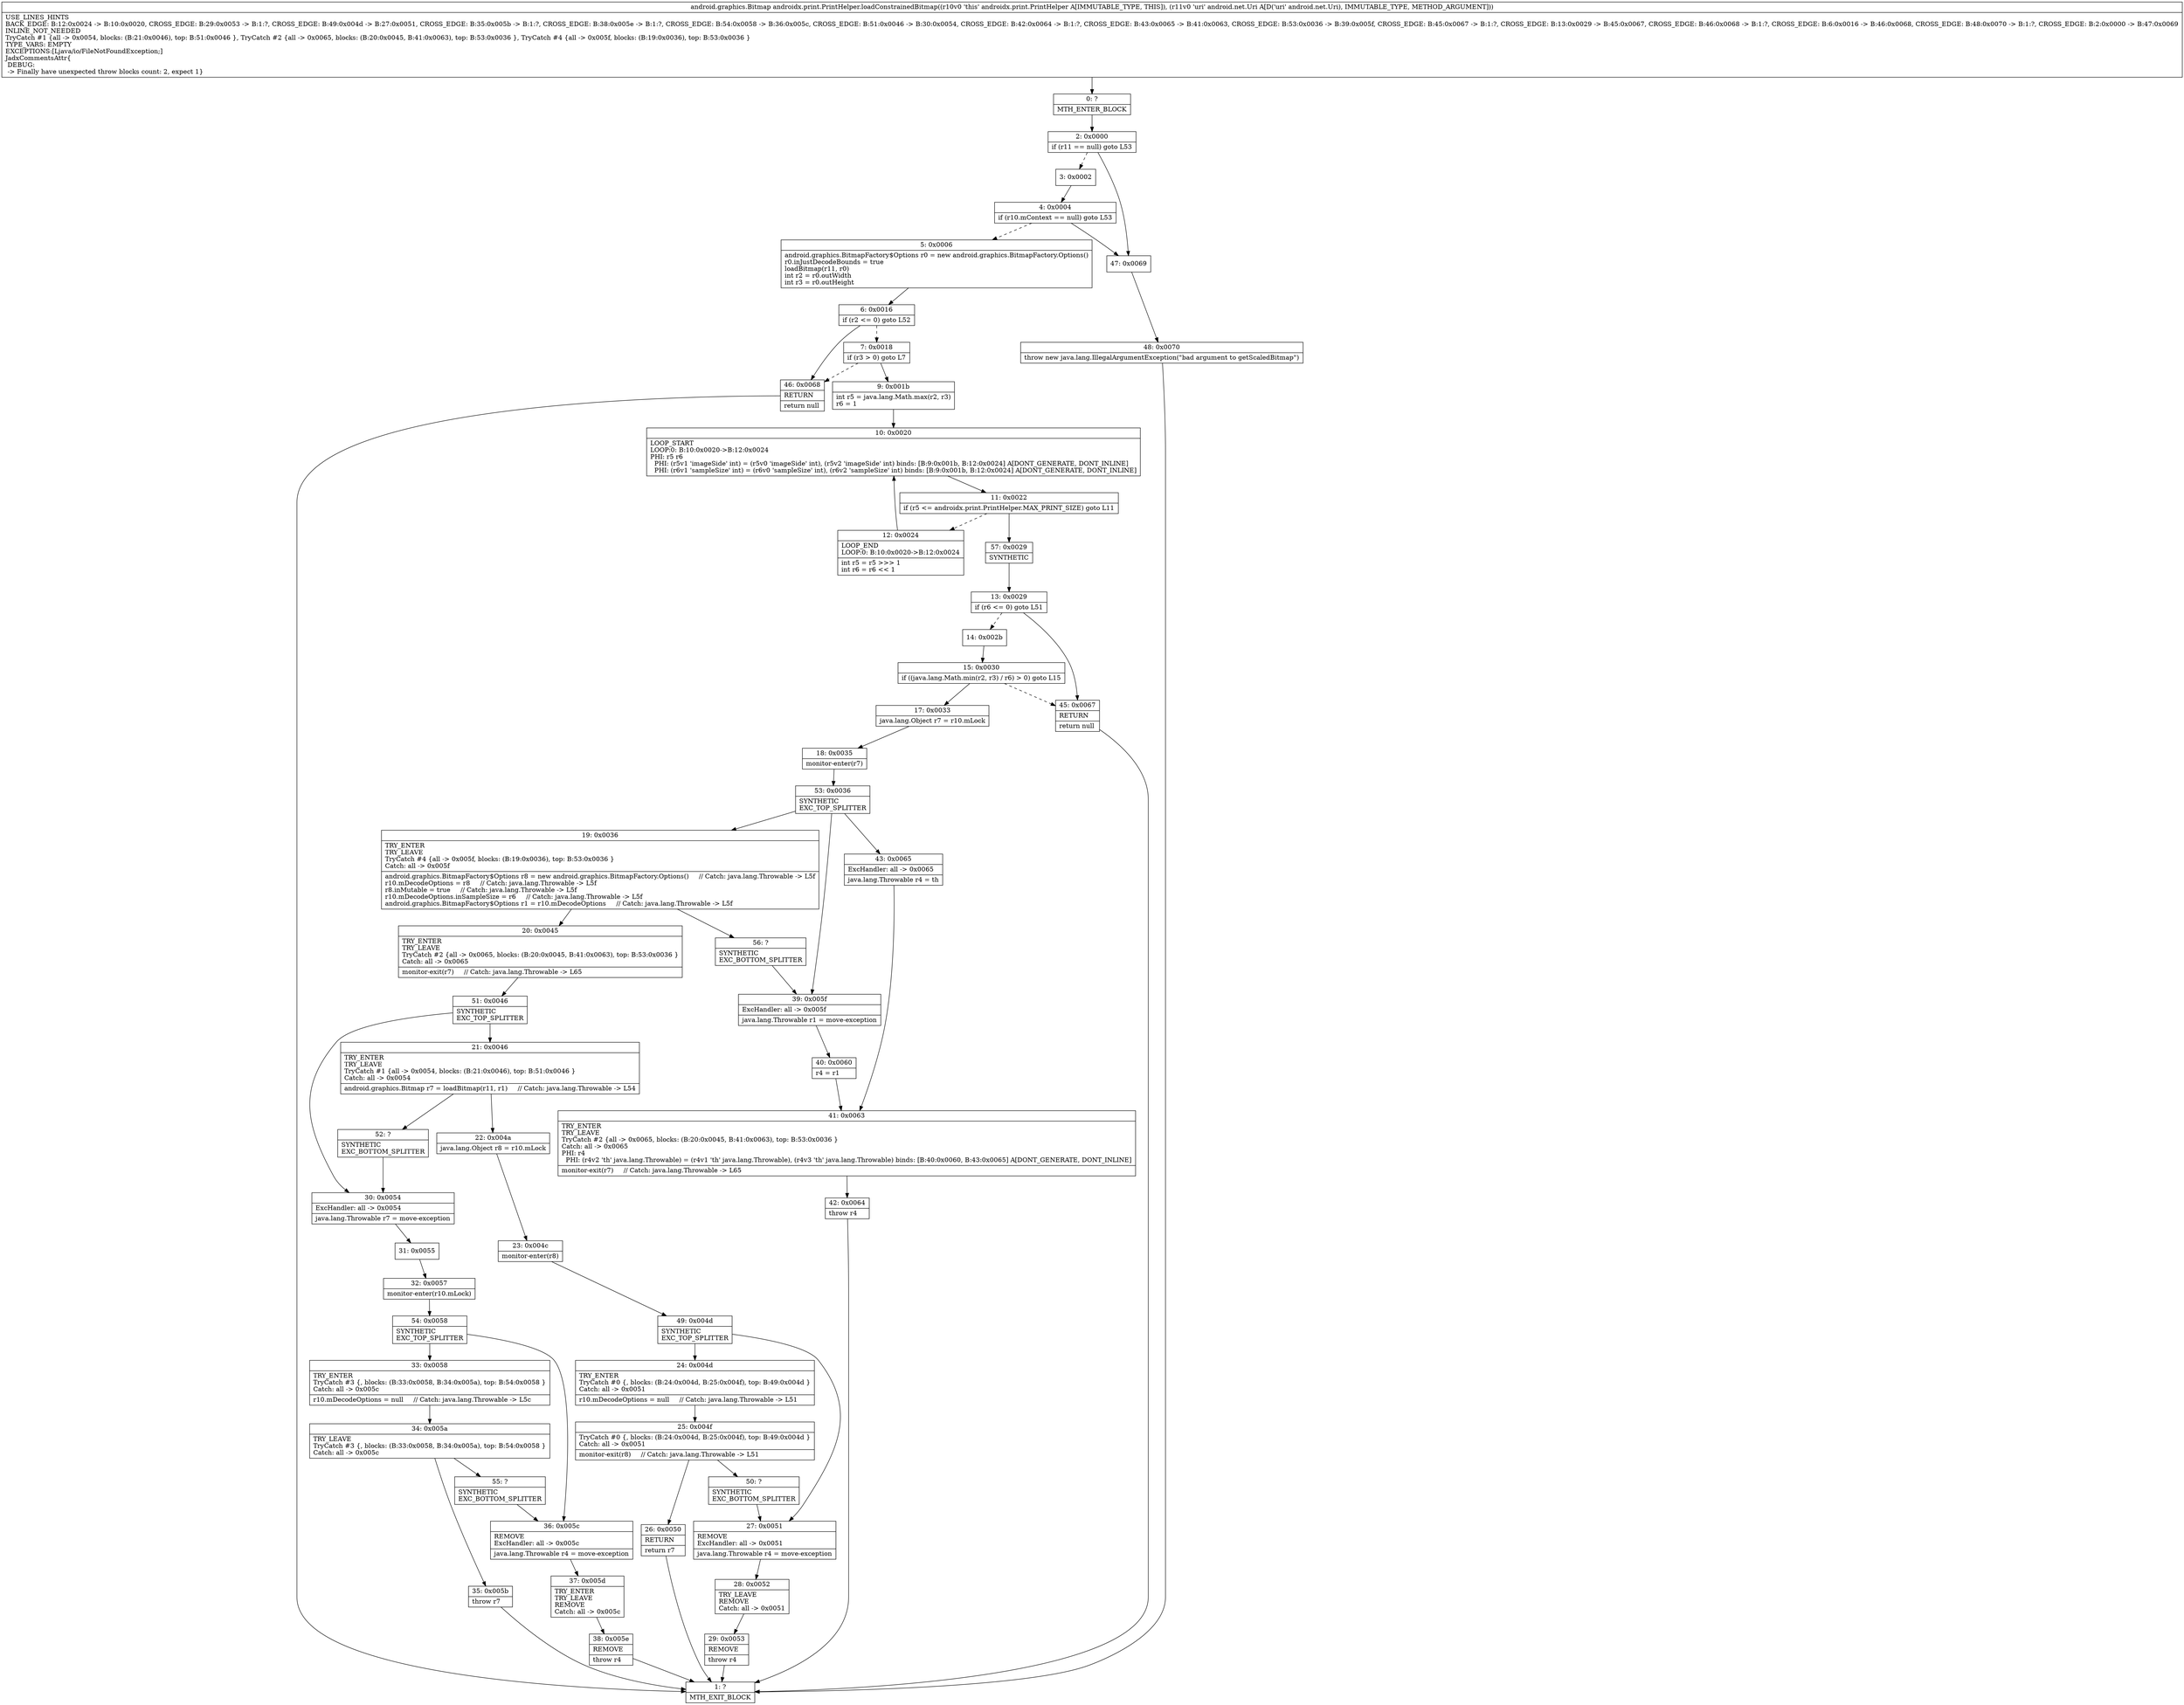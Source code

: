 digraph "CFG forandroidx.print.PrintHelper.loadConstrainedBitmap(Landroid\/net\/Uri;)Landroid\/graphics\/Bitmap;" {
Node_0 [shape=record,label="{0\:\ ?|MTH_ENTER_BLOCK\l}"];
Node_2 [shape=record,label="{2\:\ 0x0000|if (r11 == null) goto L53\l}"];
Node_3 [shape=record,label="{3\:\ 0x0002}"];
Node_4 [shape=record,label="{4\:\ 0x0004|if (r10.mContext == null) goto L53\l}"];
Node_5 [shape=record,label="{5\:\ 0x0006|android.graphics.BitmapFactory$Options r0 = new android.graphics.BitmapFactory.Options()\lr0.inJustDecodeBounds = true\lloadBitmap(r11, r0)\lint r2 = r0.outWidth\lint r3 = r0.outHeight\l}"];
Node_6 [shape=record,label="{6\:\ 0x0016|if (r2 \<= 0) goto L52\l}"];
Node_7 [shape=record,label="{7\:\ 0x0018|if (r3 \> 0) goto L7\l}"];
Node_9 [shape=record,label="{9\:\ 0x001b|int r5 = java.lang.Math.max(r2, r3)\lr6 = 1\l}"];
Node_10 [shape=record,label="{10\:\ 0x0020|LOOP_START\lLOOP:0: B:10:0x0020\-\>B:12:0x0024\lPHI: r5 r6 \l  PHI: (r5v1 'imageSide' int) = (r5v0 'imageSide' int), (r5v2 'imageSide' int) binds: [B:9:0x001b, B:12:0x0024] A[DONT_GENERATE, DONT_INLINE]\l  PHI: (r6v1 'sampleSize' int) = (r6v0 'sampleSize' int), (r6v2 'sampleSize' int) binds: [B:9:0x001b, B:12:0x0024] A[DONT_GENERATE, DONT_INLINE]\l}"];
Node_11 [shape=record,label="{11\:\ 0x0022|if (r5 \<= androidx.print.PrintHelper.MAX_PRINT_SIZE) goto L11\l}"];
Node_12 [shape=record,label="{12\:\ 0x0024|LOOP_END\lLOOP:0: B:10:0x0020\-\>B:12:0x0024\l|int r5 = r5 \>\>\> 1\lint r6 = r6 \<\< 1\l}"];
Node_57 [shape=record,label="{57\:\ 0x0029|SYNTHETIC\l}"];
Node_13 [shape=record,label="{13\:\ 0x0029|if (r6 \<= 0) goto L51\l}"];
Node_14 [shape=record,label="{14\:\ 0x002b}"];
Node_15 [shape=record,label="{15\:\ 0x0030|if ((java.lang.Math.min(r2, r3) \/ r6) \> 0) goto L15\l}"];
Node_17 [shape=record,label="{17\:\ 0x0033|java.lang.Object r7 = r10.mLock\l}"];
Node_18 [shape=record,label="{18\:\ 0x0035|monitor\-enter(r7)\l}"];
Node_53 [shape=record,label="{53\:\ 0x0036|SYNTHETIC\lEXC_TOP_SPLITTER\l}"];
Node_19 [shape=record,label="{19\:\ 0x0036|TRY_ENTER\lTRY_LEAVE\lTryCatch #4 \{all \-\> 0x005f, blocks: (B:19:0x0036), top: B:53:0x0036 \}\lCatch: all \-\> 0x005f\l|android.graphics.BitmapFactory$Options r8 = new android.graphics.BitmapFactory.Options()     \/\/ Catch: java.lang.Throwable \-\> L5f\lr10.mDecodeOptions = r8     \/\/ Catch: java.lang.Throwable \-\> L5f\lr8.inMutable = true     \/\/ Catch: java.lang.Throwable \-\> L5f\lr10.mDecodeOptions.inSampleSize = r6     \/\/ Catch: java.lang.Throwable \-\> L5f\landroid.graphics.BitmapFactory$Options r1 = r10.mDecodeOptions     \/\/ Catch: java.lang.Throwable \-\> L5f\l}"];
Node_20 [shape=record,label="{20\:\ 0x0045|TRY_ENTER\lTRY_LEAVE\lTryCatch #2 \{all \-\> 0x0065, blocks: (B:20:0x0045, B:41:0x0063), top: B:53:0x0036 \}\lCatch: all \-\> 0x0065\l|monitor\-exit(r7)     \/\/ Catch: java.lang.Throwable \-\> L65\l}"];
Node_51 [shape=record,label="{51\:\ 0x0046|SYNTHETIC\lEXC_TOP_SPLITTER\l}"];
Node_21 [shape=record,label="{21\:\ 0x0046|TRY_ENTER\lTRY_LEAVE\lTryCatch #1 \{all \-\> 0x0054, blocks: (B:21:0x0046), top: B:51:0x0046 \}\lCatch: all \-\> 0x0054\l|android.graphics.Bitmap r7 = loadBitmap(r11, r1)     \/\/ Catch: java.lang.Throwable \-\> L54\l}"];
Node_22 [shape=record,label="{22\:\ 0x004a|java.lang.Object r8 = r10.mLock\l}"];
Node_23 [shape=record,label="{23\:\ 0x004c|monitor\-enter(r8)\l}"];
Node_49 [shape=record,label="{49\:\ 0x004d|SYNTHETIC\lEXC_TOP_SPLITTER\l}"];
Node_24 [shape=record,label="{24\:\ 0x004d|TRY_ENTER\lTryCatch #0 \{, blocks: (B:24:0x004d, B:25:0x004f), top: B:49:0x004d \}\lCatch: all \-\> 0x0051\l|r10.mDecodeOptions = null     \/\/ Catch: java.lang.Throwable \-\> L51\l}"];
Node_25 [shape=record,label="{25\:\ 0x004f|TryCatch #0 \{, blocks: (B:24:0x004d, B:25:0x004f), top: B:49:0x004d \}\lCatch: all \-\> 0x0051\l|monitor\-exit(r8)     \/\/ Catch: java.lang.Throwable \-\> L51\l}"];
Node_26 [shape=record,label="{26\:\ 0x0050|RETURN\l|return r7\l}"];
Node_1 [shape=record,label="{1\:\ ?|MTH_EXIT_BLOCK\l}"];
Node_50 [shape=record,label="{50\:\ ?|SYNTHETIC\lEXC_BOTTOM_SPLITTER\l}"];
Node_27 [shape=record,label="{27\:\ 0x0051|REMOVE\lExcHandler: all \-\> 0x0051\l|java.lang.Throwable r4 = move\-exception\l}"];
Node_28 [shape=record,label="{28\:\ 0x0052|TRY_LEAVE\lREMOVE\lCatch: all \-\> 0x0051\l}"];
Node_29 [shape=record,label="{29\:\ 0x0053|REMOVE\l|throw r4\l}"];
Node_52 [shape=record,label="{52\:\ ?|SYNTHETIC\lEXC_BOTTOM_SPLITTER\l}"];
Node_30 [shape=record,label="{30\:\ 0x0054|ExcHandler: all \-\> 0x0054\l|java.lang.Throwable r7 = move\-exception\l}"];
Node_31 [shape=record,label="{31\:\ 0x0055}"];
Node_32 [shape=record,label="{32\:\ 0x0057|monitor\-enter(r10.mLock)\l}"];
Node_54 [shape=record,label="{54\:\ 0x0058|SYNTHETIC\lEXC_TOP_SPLITTER\l}"];
Node_33 [shape=record,label="{33\:\ 0x0058|TRY_ENTER\lTryCatch #3 \{, blocks: (B:33:0x0058, B:34:0x005a), top: B:54:0x0058 \}\lCatch: all \-\> 0x005c\l|r10.mDecodeOptions = null     \/\/ Catch: java.lang.Throwable \-\> L5c\l}"];
Node_34 [shape=record,label="{34\:\ 0x005a|TRY_LEAVE\lTryCatch #3 \{, blocks: (B:33:0x0058, B:34:0x005a), top: B:54:0x0058 \}\lCatch: all \-\> 0x005c\l}"];
Node_35 [shape=record,label="{35\:\ 0x005b|throw r7\l}"];
Node_55 [shape=record,label="{55\:\ ?|SYNTHETIC\lEXC_BOTTOM_SPLITTER\l}"];
Node_36 [shape=record,label="{36\:\ 0x005c|REMOVE\lExcHandler: all \-\> 0x005c\l|java.lang.Throwable r4 = move\-exception\l}"];
Node_37 [shape=record,label="{37\:\ 0x005d|TRY_ENTER\lTRY_LEAVE\lREMOVE\lCatch: all \-\> 0x005c\l}"];
Node_38 [shape=record,label="{38\:\ 0x005e|REMOVE\l|throw r4\l}"];
Node_56 [shape=record,label="{56\:\ ?|SYNTHETIC\lEXC_BOTTOM_SPLITTER\l}"];
Node_43 [shape=record,label="{43\:\ 0x0065|ExcHandler: all \-\> 0x0065\l|java.lang.Throwable r4 = th\l}"];
Node_41 [shape=record,label="{41\:\ 0x0063|TRY_ENTER\lTRY_LEAVE\lTryCatch #2 \{all \-\> 0x0065, blocks: (B:20:0x0045, B:41:0x0063), top: B:53:0x0036 \}\lCatch: all \-\> 0x0065\lPHI: r4 \l  PHI: (r4v2 'th' java.lang.Throwable) = (r4v1 'th' java.lang.Throwable), (r4v3 'th' java.lang.Throwable) binds: [B:40:0x0060, B:43:0x0065] A[DONT_GENERATE, DONT_INLINE]\l|monitor\-exit(r7)     \/\/ Catch: java.lang.Throwable \-\> L65\l}"];
Node_42 [shape=record,label="{42\:\ 0x0064|throw r4\l}"];
Node_39 [shape=record,label="{39\:\ 0x005f|ExcHandler: all \-\> 0x005f\l|java.lang.Throwable r1 = move\-exception\l}"];
Node_40 [shape=record,label="{40\:\ 0x0060|r4 = r1\l}"];
Node_45 [shape=record,label="{45\:\ 0x0067|RETURN\l|return null\l}"];
Node_46 [shape=record,label="{46\:\ 0x0068|RETURN\l|return null\l}"];
Node_47 [shape=record,label="{47\:\ 0x0069}"];
Node_48 [shape=record,label="{48\:\ 0x0070|throw new java.lang.IllegalArgumentException(\"bad argument to getScaledBitmap\")\l}"];
MethodNode[shape=record,label="{android.graphics.Bitmap androidx.print.PrintHelper.loadConstrainedBitmap((r10v0 'this' androidx.print.PrintHelper A[IMMUTABLE_TYPE, THIS]), (r11v0 'uri' android.net.Uri A[D('uri' android.net.Uri), IMMUTABLE_TYPE, METHOD_ARGUMENT]))  | USE_LINES_HINTS\lBACK_EDGE: B:12:0x0024 \-\> B:10:0x0020, CROSS_EDGE: B:29:0x0053 \-\> B:1:?, CROSS_EDGE: B:49:0x004d \-\> B:27:0x0051, CROSS_EDGE: B:35:0x005b \-\> B:1:?, CROSS_EDGE: B:38:0x005e \-\> B:1:?, CROSS_EDGE: B:54:0x0058 \-\> B:36:0x005c, CROSS_EDGE: B:51:0x0046 \-\> B:30:0x0054, CROSS_EDGE: B:42:0x0064 \-\> B:1:?, CROSS_EDGE: B:43:0x0065 \-\> B:41:0x0063, CROSS_EDGE: B:53:0x0036 \-\> B:39:0x005f, CROSS_EDGE: B:45:0x0067 \-\> B:1:?, CROSS_EDGE: B:13:0x0029 \-\> B:45:0x0067, CROSS_EDGE: B:46:0x0068 \-\> B:1:?, CROSS_EDGE: B:6:0x0016 \-\> B:46:0x0068, CROSS_EDGE: B:48:0x0070 \-\> B:1:?, CROSS_EDGE: B:2:0x0000 \-\> B:47:0x0069\lINLINE_NOT_NEEDED\lTryCatch #1 \{all \-\> 0x0054, blocks: (B:21:0x0046), top: B:51:0x0046 \}, TryCatch #2 \{all \-\> 0x0065, blocks: (B:20:0x0045, B:41:0x0063), top: B:53:0x0036 \}, TryCatch #4 \{all \-\> 0x005f, blocks: (B:19:0x0036), top: B:53:0x0036 \}\lTYPE_VARS: EMPTY\lEXCEPTIONS:[Ljava\/io\/FileNotFoundException;]\lJadxCommentsAttr\{\l DEBUG: \l \-\> Finally have unexpected throw blocks count: 2, expect 1\}\l}"];
MethodNode -> Node_0;Node_0 -> Node_2;
Node_2 -> Node_3[style=dashed];
Node_2 -> Node_47;
Node_3 -> Node_4;
Node_4 -> Node_5[style=dashed];
Node_4 -> Node_47;
Node_5 -> Node_6;
Node_6 -> Node_7[style=dashed];
Node_6 -> Node_46;
Node_7 -> Node_9;
Node_7 -> Node_46[style=dashed];
Node_9 -> Node_10;
Node_10 -> Node_11;
Node_11 -> Node_12[style=dashed];
Node_11 -> Node_57;
Node_12 -> Node_10;
Node_57 -> Node_13;
Node_13 -> Node_14[style=dashed];
Node_13 -> Node_45;
Node_14 -> Node_15;
Node_15 -> Node_17;
Node_15 -> Node_45[style=dashed];
Node_17 -> Node_18;
Node_18 -> Node_53;
Node_53 -> Node_19;
Node_53 -> Node_43;
Node_53 -> Node_39;
Node_19 -> Node_20;
Node_19 -> Node_56;
Node_20 -> Node_51;
Node_51 -> Node_21;
Node_51 -> Node_30;
Node_21 -> Node_22;
Node_21 -> Node_52;
Node_22 -> Node_23;
Node_23 -> Node_49;
Node_49 -> Node_24;
Node_49 -> Node_27;
Node_24 -> Node_25;
Node_25 -> Node_26;
Node_25 -> Node_50;
Node_26 -> Node_1;
Node_50 -> Node_27;
Node_27 -> Node_28;
Node_28 -> Node_29;
Node_29 -> Node_1;
Node_52 -> Node_30;
Node_30 -> Node_31;
Node_31 -> Node_32;
Node_32 -> Node_54;
Node_54 -> Node_33;
Node_54 -> Node_36;
Node_33 -> Node_34;
Node_34 -> Node_35;
Node_34 -> Node_55;
Node_35 -> Node_1;
Node_55 -> Node_36;
Node_36 -> Node_37;
Node_37 -> Node_38;
Node_38 -> Node_1;
Node_56 -> Node_39;
Node_43 -> Node_41;
Node_41 -> Node_42;
Node_42 -> Node_1;
Node_39 -> Node_40;
Node_40 -> Node_41;
Node_45 -> Node_1;
Node_46 -> Node_1;
Node_47 -> Node_48;
Node_48 -> Node_1;
}

